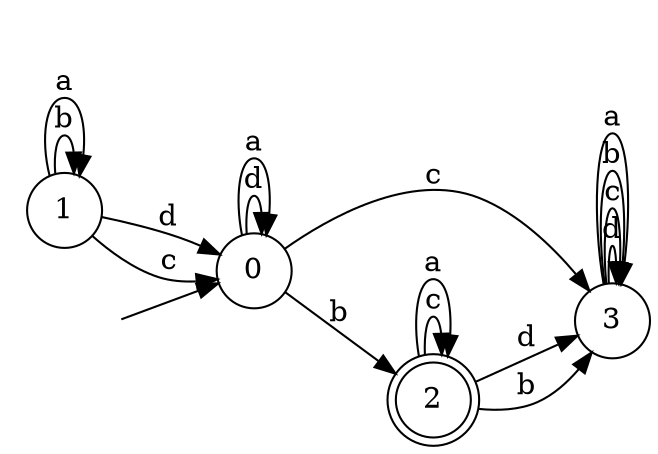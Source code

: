 digraph {
  rankdir=LR;
  0 [label="0", shape = circle];
  0 -> 0 [label="d"];
  0 -> 3 [label="c"];
  0 -> 2 [label="b"];
  0 -> 0 [label="a"];
  1 [label="1", shape = circle];
  1 -> 0 [label="d"];
  1 -> 0 [label="c"];
  1 -> 1 [label="b"];
  1 -> 1 [label="a"];
  2 [label="2", shape = doublecircle];
  2 -> 3 [label="d"];
  2 -> 2 [label="c"];
  2 -> 3 [label="b"];
  2 -> 2 [label="a"];
  3 [label="3", shape = circle];
  3 -> 3 [label="d"];
  3 -> 3 [label="c"];
  3 -> 3 [label="b"];
  3 -> 3 [label="a"];
  4 [label="", shape = plaintext];
  4 -> 0 [label=""];
}
